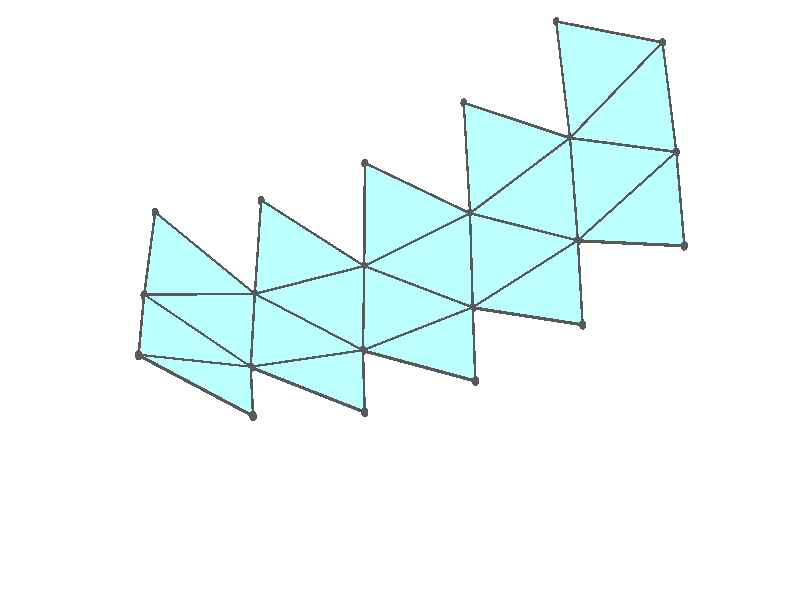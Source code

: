 #version 3.7;
global_settings{assumed_gamma 1.0}
camera{perspective location <18.750000000000000000000000, 10.825317547305481014063844, 12.499999999999996447286321> right <0.133333333333333331482962, -0.230940107675850353485814, -0.000000000000000000000000> up <-0.064951905283832905846353, -0.037499999999999998612221, 0.129903810567665811692706> direction <0.750000000000000111022302, 0.433012701892219298294151, 0.499999999999999944488849> sky <-0.433012701892219298294151, -0.249999999999999944488849, 0.866025403784438707610605> look_at <18.000000000000000000000000, 10.392304845413262270881205, 11.999999999999996447286321>}
light_source{<18.750000000000000000000000, 10.825317547305481014063844, 12.499999999999996447286321> rgb<1.0,1.0,1.0>}
background{rgb<1,1,1>}
union{union{object{union{sphere{<-0.303530999103342913336689, 0.525731112119133481286326, -0.056042404848235527481393>,0.029999999999999998889777}sphere{<-0.303530999103343301914748, -0.525731112119133370264024, -0.056042404848235527481393>,0.029999999999999998889777}sphere{<0.607061998206686048717984, -0.000000000000000148687307, -0.056042404848235527481393>,0.029999999999999998889777}} pigment{rgb<0.1,0.1,0.1>}}object{union{cylinder{<-0.303530999103342913336689, 0.525731112119133481286326, -0.056042404848235527481393>,<-0.303530999103343301914748, -0.525731112119133370264024, -0.056042404848235527481393>,0.010000000000000000208167}cylinder{<-0.303530999103343301914748, -0.525731112119133370264024, -0.056042404848235527481393>,<0.607061998206686048717984, -0.000000000000000148687307, -0.056042404848235527481393>,0.010000000000000000208167}cylinder{<0.607061998206686048717984, -0.000000000000000148687307, -0.056042404848235527481393>,<-0.303530999103342913336689, 0.525731112119133481286326, -0.056042404848235527481393>,0.010000000000000000208167}} pigment{rgb<0.1,0.1,0.1>}}object{polygon{3.000000000000000000000000,<-0.303530999103342913336689, 0.525731112119133481286326, -0.056042404848235527481393>,<-0.303530999103343301914748, -0.525731112119133370264024, -0.056042404848235527481393>,<0.607061998206686048717984, -0.000000000000000148687307, -0.056042404848235527481393>} pigment{rgbft<0.5,1.0,1.0,0.1,0.1>}}}union{object{union{sphere{<-0.303530999103342968847841, 0.525731112119133481286326, -0.056042404848236110348481>,0.029999999999999998889777}sphere{<-0.303530999103343357425899, -0.525731112119133370264024, -0.056042404848236110348481>,0.029999999999999998889777}sphere{<-1.208905025402571942194641, 0.000000000000000528626488, 0.041309941054605531229882>,0.029999999999999998889777}} pigment{rgb<0.1,0.1,0.1>}}object{union{cylinder{<-0.303530999103342968847841, 0.525731112119133481286326, -0.056042404848236110348481>,<-0.303530999103343357425899, -0.525731112119133370264024, -0.056042404848236110348481>,0.010000000000000000208167}cylinder{<-0.303530999103343357425899, -0.525731112119133370264024, -0.056042404848236110348481>,<-1.208905025402571942194641, 0.000000000000000528626488, 0.041309941054605531229882>,0.010000000000000000208167}cylinder{<-1.208905025402571942194641, 0.000000000000000528626488, 0.041309941054605531229882>,<-0.303530999103342968847841, 0.525731112119133481286326, -0.056042404848236110348481>,0.010000000000000000208167}} pigment{rgb<0.1,0.1,0.1>}}object{polygon{3.000000000000000000000000,<-0.303530999103342968847841, 0.525731112119133481286326, -0.056042404848236110348481>,<-0.303530999103343357425899, -0.525731112119133370264024, -0.056042404848236110348481>,<-1.208905025402571942194641, 0.000000000000000528626488, 0.041309941054605531229882>} pigment{rgbft<0.5,1.0,1.0,0.1,0.1>}}}union{object{union{sphere{<-0.303530999103343024358992, 0.525731112119133703330931, -0.056042404848235943815027>,0.029999999999999998889777}sphere{<-1.195902465876683251622126, 1.046942462761300207674253, 0.137825339376143801706220>,0.029999999999999998889777}sphere{<-1.208905025402572386283850, 0.000000000000000444089210, 0.041309941054605670007760>,0.029999999999999998889777}} pigment{rgb<0.1,0.1,0.1>}}object{union{cylinder{<-0.303530999103343024358992, 0.525731112119133703330931, -0.056042404848235943815027>,<-1.195902465876683251622126, 1.046942462761300207674253, 0.137825339376143801706220>,0.010000000000000000208167}cylinder{<-1.195902465876683251622126, 1.046942462761300207674253, 0.137825339376143801706220>,<-1.208905025402572386283850, 0.000000000000000444089210, 0.041309941054605670007760>,0.010000000000000000208167}cylinder{<-1.208905025402572386283850, 0.000000000000000444089210, 0.041309941054605670007760>,<-0.303530999103343024358992, 0.525731112119133703330931, -0.056042404848235943815027>,0.010000000000000000208167}} pigment{rgb<0.1,0.1,0.1>}}object{polygon{3.000000000000000000000000,<-0.303530999103343024358992, 0.525731112119133703330931, -0.056042404848235943815027>,<-1.195902465876683251622126, 1.046942462761300207674253, 0.137825339376143801706220>,<-1.208905025402572386283850, 0.000000000000000444089210, 0.041309941054605670007760>} pigment{rgbft<0.5,1.0,1.0,0.1,0.1>}}}union{object{union{sphere{<-2.080602128403154171820688, 0.512210684517013792316220, 0.330026383757632491011691>,0.029999999999999998889777}sphere{<-1.195902465876683251622126, 1.046942462761300429718858, 0.137825339376143829461796>,0.029999999999999998889777}sphere{<-1.208905025402571942194641, 0.000000000000000447558657, 0.041309941054605670007760>,0.029999999999999998889777}} pigment{rgb<0.1,0.1,0.1>}}object{union{cylinder{<-2.080602128403154171820688, 0.512210684517013792316220, 0.330026383757632491011691>,<-1.195902465876683251622126, 1.046942462761300429718858, 0.137825339376143829461796>,0.010000000000000000208167}cylinder{<-1.195902465876683251622126, 1.046942462761300429718858, 0.137825339376143829461796>,<-1.208905025402571942194641, 0.000000000000000447558657, 0.041309941054605670007760>,0.010000000000000000208167}cylinder{<-1.208905025402571942194641, 0.000000000000000447558657, 0.041309941054605670007760>,<-2.080602128403154171820688, 0.512210684517013792316220, 0.330026383757632491011691>,0.010000000000000000208167}} pigment{rgb<0.1,0.1,0.1>}}object{polygon{3.000000000000000000000000,<-2.080602128403154171820688, 0.512210684517013792316220, 0.330026383757632491011691>,<-1.195902465876683251622126, 1.046942462761300429718858, 0.137825339376143829461796>,<-1.208905025402571942194641, 0.000000000000000447558657, 0.041309941054605670007760>} pigment{rgbft<0.5,1.0,1.0,0.1,0.1>}}}union{object{union{sphere{<-2.080602128403153727731478, 0.512210684517013792316220, 0.330026383757632602033993>,0.029999999999999998889777}sphere{<-1.195902465876683251622126, 1.046942462761300429718858, 0.137825339376143940484098>,0.029999999999999998889777}sphere{<-2.039431140372736983579216, 1.545748956106601124105282, 0.518908357233907269190354>,0.029999999999999998889777}} pigment{rgb<0.1,0.1,0.1>}}object{union{cylinder{<-2.080602128403153727731478, 0.512210684517013792316220, 0.330026383757632602033993>,<-1.195902465876683251622126, 1.046942462761300429718858, 0.137825339376143940484098>,0.010000000000000000208167}cylinder{<-1.195902465876683251622126, 1.046942462761300429718858, 0.137825339376143940484098>,<-2.039431140372736983579216, 1.545748956106601124105282, 0.518908357233907269190354>,0.010000000000000000208167}cylinder{<-2.039431140372736983579216, 1.545748956106601124105282, 0.518908357233907269190354>,<-2.080602128403153727731478, 0.512210684517013792316220, 0.330026383757632602033993>,0.010000000000000000208167}} pigment{rgb<0.1,0.1,0.1>}}object{polygon{3.000000000000000000000000,<-2.080602128403153727731478, 0.512210684517013792316220, 0.330026383757632602033993>,<-1.195902465876683251622126, 1.046942462761300429718858, 0.137825339376143940484098>,<-2.039431140372736983579216, 1.545748956106601124105282, 0.518908357233907269190354>} pigment{rgbft<0.5,1.0,1.0,0.1,0.1>}}}union{object{union{sphere{<-2.080602128403154171820688, 0.512210684517013903338523, 0.330026383757632713056296>,0.029999999999999998889777}sphere{<-2.888710476381002312251667, 0.993324698778561110401597, 0.800199769020703555177931>,0.029999999999999998889777}sphere{<-2.039431140372736983579216, 1.545748956106601346149887, 0.518908357233907491234959>,0.029999999999999998889777}} pigment{rgb<0.1,0.1,0.1>}}object{union{cylinder{<-2.080602128403154171820688, 0.512210684517013903338523, 0.330026383757632713056296>,<-2.888710476381002312251667, 0.993324698778561110401597, 0.800199769020703555177931>,0.010000000000000000208167}cylinder{<-2.888710476381002312251667, 0.993324698778561110401597, 0.800199769020703555177931>,<-2.039431140372736983579216, 1.545748956106601346149887, 0.518908357233907491234959>,0.010000000000000000208167}cylinder{<-2.039431140372736983579216, 1.545748956106601346149887, 0.518908357233907491234959>,<-2.080602128403154171820688, 0.512210684517013903338523, 0.330026383757632713056296>,0.010000000000000000208167}} pigment{rgb<0.1,0.1,0.1>}}object{polygon{3.000000000000000000000000,<-2.080602128403154171820688, 0.512210684517013903338523, 0.330026383757632713056296>,<-2.888710476381002312251667, 0.993324698778561110401597, 0.800199769020703555177931>,<-2.039431140372736983579216, 1.545748956106601346149887, 0.518908357233907491234959>} pigment{rgbft<0.5,1.0,1.0,0.1,0.1>}}}union{object{union{sphere{<0.604452512701285415985808, -1.046942462761299097451229, 0.041309941054605725518911>,0.029999999999999998889777}sphere{<-0.303530999103343357425899, -0.525731112119133370264024, -0.056042404848235832792724>,0.029999999999999998889777}sphere{<0.607061998206686048717984, 0.000000000000000000000000, -0.056042404848235832792724>,0.029999999999999998889777}} pigment{rgb<0.1,0.1,0.1>}}object{union{cylinder{<0.604452512701285415985808, -1.046942462761299097451229, 0.041309941054605725518911>,<-0.303530999103343357425899, -0.525731112119133370264024, -0.056042404848235832792724>,0.010000000000000000208167}cylinder{<-0.303530999103343357425899, -0.525731112119133370264024, -0.056042404848235832792724>,<0.607061998206686048717984, 0.000000000000000000000000, -0.056042404848235832792724>,0.010000000000000000208167}cylinder{<0.607061998206686048717984, 0.000000000000000000000000, -0.056042404848235832792724>,<0.604452512701285415985808, -1.046942462761299097451229, 0.041309941054605725518911>,0.010000000000000000208167}} pigment{rgb<0.1,0.1,0.1>}}object{polygon{3.000000000000000000000000,<0.604452512701285415985808, -1.046942462761299097451229, 0.041309941054605725518911>,<-0.303530999103343357425899, -0.525731112119133370264024, -0.056042404848235832792724>,<0.607061998206686048717984, 0.000000000000000000000000, -0.056042404848235832792724>} pigment{rgbft<0.5,1.0,1.0,0.1,0.1>}}}union{object{union{sphere{<0.604452512701285527008110, -1.046942462761299319495834, 0.041309941054605919807940>,0.029999999999999998889777}sphere{<1.504630001990270304901287, -0.512210684517012015959381, 0.137825339376144051506401>,0.029999999999999998889777}sphere{<0.607061998206686270762589, 0.000000000000000079797280, -0.056042404848235610748119>,0.029999999999999998889777}} pigment{rgb<0.1,0.1,0.1>}}object{union{cylinder{<0.604452512701285527008110, -1.046942462761299319495834, 0.041309941054605919807940>,<1.504630001990270304901287, -0.512210684517012015959381, 0.137825339376144051506401>,0.010000000000000000208167}cylinder{<1.504630001990270304901287, -0.512210684517012015959381, 0.137825339376144051506401>,<0.607061998206686270762589, 0.000000000000000079797280, -0.056042404848235610748119>,0.010000000000000000208167}cylinder{<0.607061998206686270762589, 0.000000000000000079797280, -0.056042404848235610748119>,<0.604452512701285527008110, -1.046942462761299319495834, 0.041309941054605919807940>,0.010000000000000000208167}} pigment{rgb<0.1,0.1,0.1>}}object{polygon{3.000000000000000000000000,<0.604452512701285527008110, -1.046942462761299319495834, 0.041309941054605919807940>,<1.504630001990270304901287, -0.512210684517012015959381, 0.137825339376144051506401>,<0.607061998206686270762589, 0.000000000000000079797280, -0.056042404848235610748119>} pigment{rgbft<0.5,1.0,1.0,0.1,0.1>}}}union{object{union{sphere{<0.604452512701285749052715, -1.046942462761299541540438, 0.041309941054606336141575>,0.029999999999999998889777}sphere{<1.504630001990270304901287, -0.512210684517012015959381, 0.137825339376144384573308>,0.029999999999999998889777}sphere{<1.483888529083125629171036, -1.545748956106598903659233, 0.330026383757632935100901>,0.029999999999999998889777}} pigment{rgb<0.1,0.1,0.1>}}object{union{cylinder{<0.604452512701285749052715, -1.046942462761299541540438, 0.041309941054606336141575>,<1.504630001990270304901287, -0.512210684517012015959381, 0.137825339376144384573308>,0.010000000000000000208167}cylinder{<1.504630001990270304901287, -0.512210684517012015959381, 0.137825339376144384573308>,<1.483888529083125629171036, -1.545748956106598903659233, 0.330026383757632935100901>,0.010000000000000000208167}cylinder{<1.483888529083125629171036, -1.545748956106598903659233, 0.330026383757632935100901>,<0.604452512701285749052715, -1.046942462761299541540438, 0.041309941054606336141575>,0.010000000000000000208167}} pigment{rgb<0.1,0.1,0.1>}}object{polygon{3.000000000000000000000000,<0.604452512701285749052715, -1.046942462761299541540438, 0.041309941054606336141575>,<1.504630001990270304901287, -0.512210684517012015959381, 0.137825339376144384573308>,<1.483888529083125629171036, -1.545748956106598903659233, 0.330026383757632935100901>} pigment{rgbft<0.5,1.0,1.0,0.1,0.1>}}}union{object{union{sphere{<2.358373434047960515158593, -0.993324698778559000977850, 0.518908357233907491234959>,0.029999999999999998889777}sphere{<1.504630001990270526945892, -0.512210684517012126981683, 0.137825339376144828662518>,0.029999999999999998889777}sphere{<1.483888529083125851215641, -1.545748956106598459570023, 0.330026383757633268167808>,0.029999999999999998889777}} pigment{rgb<0.1,0.1,0.1>}}object{union{cylinder{<2.358373434047960515158593, -0.993324698778559000977850, 0.518908357233907491234959>,<1.504630001990270526945892, -0.512210684517012126981683, 0.137825339376144828662518>,0.010000000000000000208167}cylinder{<1.504630001990270526945892, -0.512210684517012126981683, 0.137825339376144828662518>,<1.483888529083125851215641, -1.545748956106598459570023, 0.330026383757633268167808>,0.010000000000000000208167}cylinder{<1.483888529083125851215641, -1.545748956106598459570023, 0.330026383757633268167808>,<2.358373434047960515158593, -0.993324698778559000977850, 0.518908357233907491234959>,0.010000000000000000208167}} pigment{rgb<0.1,0.1,0.1>}}object{polygon{3.000000000000000000000000,<2.358373434047960515158593, -0.993324698778559000977850, 0.518908357233907491234959>,<1.504630001990270526945892, -0.512210684517012126981683, 0.137825339376144828662518>,<1.483888529083125851215641, -1.545748956106598459570023, 0.330026383757633268167808>} pigment{rgbft<0.5,1.0,1.0,0.1,0.1>}}}union{object{union{sphere{<-0.303530999103342913336689, 0.525731112119133592308629, -0.056042404848235846670512>,0.029999999999999998889777}sphere{<0.604452512701285971097320, 1.046942462761299097451229, 0.041309941054605739396699>,0.029999999999999998889777}sphere{<0.607061998206686048717984, -0.000000000000000222044605, -0.056042404848235832792724>,0.029999999999999998889777}} pigment{rgb<0.1,0.1,0.1>}}object{union{cylinder{<-0.303530999103342913336689, 0.525731112119133592308629, -0.056042404848235846670512>,<0.604452512701285971097320, 1.046942462761299097451229, 0.041309941054605739396699>,0.010000000000000000208167}cylinder{<0.604452512701285971097320, 1.046942462761299097451229, 0.041309941054605739396699>,<0.607061998206686048717984, -0.000000000000000222044605, -0.056042404848235832792724>,0.010000000000000000208167}cylinder{<0.607061998206686048717984, -0.000000000000000222044605, -0.056042404848235832792724>,<-0.303530999103342913336689, 0.525731112119133592308629, -0.056042404848235846670512>,0.010000000000000000208167}} pigment{rgb<0.1,0.1,0.1>}}object{polygon{3.000000000000000000000000,<-0.303530999103342913336689, 0.525731112119133592308629, -0.056042404848235846670512>,<0.604452512701285971097320, 1.046942462761299097451229, 0.041309941054605739396699>,<0.607061998206686048717984, -0.000000000000000222044605, -0.056042404848235832792724>} pigment{rgbft<0.5,1.0,1.0,0.1,0.1>}}}union{object{union{sphere{<-1.195902465876684139800545, -1.046942462761298431317414, 0.137825339376143718439494>,0.029999999999999998889777}sphere{<-0.303530999103343468448202, -0.525731112119133592308629, -0.056042404848235943815027>,0.029999999999999998889777}sphere{<-1.208905025402571942194641, 0.000000000000000666133815, 0.041309941054605670007760>,0.029999999999999998889777}} pigment{rgb<0.1,0.1,0.1>}}object{union{cylinder{<-1.195902465876684139800545, -1.046942462761298431317414, 0.137825339376143718439494>,<-0.303530999103343468448202, -0.525731112119133592308629, -0.056042404848235943815027>,0.010000000000000000208167}cylinder{<-0.303530999103343468448202, -0.525731112119133592308629, -0.056042404848235943815027>,<-1.208905025402571942194641, 0.000000000000000666133815, 0.041309941054605670007760>,0.010000000000000000208167}cylinder{<-1.208905025402571942194641, 0.000000000000000666133815, 0.041309941054605670007760>,<-1.195902465876684139800545, -1.046942462761298431317414, 0.137825339376143718439494>,0.010000000000000000208167}} pigment{rgb<0.1,0.1,0.1>}}object{polygon{3.000000000000000000000000,<-1.195902465876684139800545, -1.046942462761298431317414, 0.137825339376143718439494>,<-0.303530999103343468448202, -0.525731112119133592308629, -0.056042404848235943815027>,<-1.208905025402571942194641, 0.000000000000000666133815, 0.041309941054605670007760>} pigment{rgbft<0.5,1.0,1.0,0.1,0.1>}}}union{object{union{sphere{<-0.303530999103342968847841, 0.525731112119133703330931, -0.056042404848235957692815>,0.029999999999999998889777}sphere{<-1.195902465876683251622126, 1.046942462761299985629648, 0.137825339376143773950645>,0.029999999999999998889777}sphere{<-0.277637664319783039612588, 1.559153147278311113410609, 0.136158639533252467934688>,0.029999999999999998889777}} pigment{rgb<0.1,0.1,0.1>}}object{union{cylinder{<-0.303530999103342968847841, 0.525731112119133703330931, -0.056042404848235957692815>,<-1.195902465876683251622126, 1.046942462761299985629648, 0.137825339376143773950645>,0.010000000000000000208167}cylinder{<-1.195902465876683251622126, 1.046942462761299985629648, 0.137825339376143773950645>,<-0.277637664319783039612588, 1.559153147278311113410609, 0.136158639533252467934688>,0.010000000000000000208167}cylinder{<-0.277637664319783039612588, 1.559153147278311113410609, 0.136158639533252467934688>,<-0.303530999103342968847841, 0.525731112119133703330931, -0.056042404848235957692815>,0.010000000000000000208167}} pigment{rgb<0.1,0.1,0.1>}}object{polygon{3.000000000000000000000000,<-0.303530999103342968847841, 0.525731112119133703330931, -0.056042404848235957692815>,<-1.195902465876683251622126, 1.046942462761299985629648, 0.137825339376143773950645>,<-0.277637664319783039612588, 1.559153147278311113410609, 0.136158639533252467934688>} pigment{rgbft<0.5,1.0,1.0,0.1,0.1>}}}union{object{union{sphere{<-2.080602128403154171820688, 0.512210684517014014360825, 0.330026383757632879589750>,0.029999999999999998889777}sphere{<-2.065324475156298689171308, -0.539135303290843248547048, 0.326707312852419273774274>,0.029999999999999998889777}sphere{<-1.208905025402571720150036, 0.000000000000000444089210, 0.041309941054606169608121>,0.029999999999999998889777}} pigment{rgb<0.1,0.1,0.1>}}object{union{cylinder{<-2.080602128403154171820688, 0.512210684517014014360825, 0.330026383757632879589750>,<-2.065324475156298689171308, -0.539135303290843248547048, 0.326707312852419273774274>,0.010000000000000000208167}cylinder{<-2.065324475156298689171308, -0.539135303290843248547048, 0.326707312852419273774274>,<-1.208905025402571720150036, 0.000000000000000444089210, 0.041309941054606169608121>,0.010000000000000000208167}cylinder{<-1.208905025402571720150036, 0.000000000000000444089210, 0.041309941054606169608121>,<-2.080602128403154171820688, 0.512210684517014014360825, 0.330026383757632879589750>,0.010000000000000000208167}} pigment{rgb<0.1,0.1,0.1>}}object{polygon{3.000000000000000000000000,<-2.080602128403154171820688, 0.512210684517014014360825, 0.330026383757632879589750>,<-2.065324475156298689171308, -0.539135303290843248547048, 0.326707312852419273774274>,<-1.208905025402571720150036, 0.000000000000000444089210, 0.041309941054606169608121>} pigment{rgbft<0.5,1.0,1.0,0.1,0.1>}}}union{object{union{sphere{<-1.126917000328046647439351, 2.058191114188538506368786, 0.417450051320049531078382>,0.029999999999999998889777}sphere{<-1.195902465876683251622126, 1.046942462761300651763463, 0.137825339376144273551006>,0.029999999999999998889777}sphere{<-2.039431140372736095400796, 1.545748956106600902060677, 0.518908357233907491234959>,0.029999999999999998889777}} pigment{rgb<0.1,0.1,0.1>}}object{union{cylinder{<-1.126917000328046647439351, 2.058191114188538506368786, 0.417450051320049531078382>,<-1.195902465876683251622126, 1.046942462761300651763463, 0.137825339376144273551006>,0.010000000000000000208167}cylinder{<-1.195902465876683251622126, 1.046942462761300651763463, 0.137825339376144273551006>,<-2.039431140372736095400796, 1.545748956106600902060677, 0.518908357233907491234959>,0.010000000000000000208167}cylinder{<-2.039431140372736095400796, 1.545748956106600902060677, 0.518908357233907491234959>,<-1.126917000328046647439351, 2.058191114188538506368786, 0.417450051320049531078382>,0.010000000000000000208167}} pigment{rgb<0.1,0.1,0.1>}}object{polygon{3.000000000000000000000000,<-1.126917000328046647439351, 2.058191114188538506368786, 0.417450051320049531078382>,<-1.195902465876683251622126, 1.046942462761300651763463, 0.137825339376144273551006>,<-2.039431140372736095400796, 1.545748956106600902060677, 0.518908357233907491234959>} pigment{rgbft<0.5,1.0,1.0,0.1,0.1>}}}union{object{union{sphere{<-2.080602128403154615909898, 0.512210684517013792316220, 0.330026383757631935900179>,0.029999999999999998889777}sphere{<-2.888710476381003200430087, 0.993324698778561110401597, 0.800199769020703000066419>,0.029999999999999998889777}sphere{<-2.887159800883496885148816, -0.053156806853621452191305, 0.697989873338396682456164>,0.029999999999999998889777}} pigment{rgb<0.1,0.1,0.1>}}object{union{cylinder{<-2.080602128403154615909898, 0.512210684517013792316220, 0.330026383757631935900179>,<-2.888710476381003200430087, 0.993324698778561110401597, 0.800199769020703000066419>,0.010000000000000000208167}cylinder{<-2.888710476381003200430087, 0.993324698778561110401597, 0.800199769020703000066419>,<-2.887159800883496885148816, -0.053156806853621452191305, 0.697989873338396682456164>,0.010000000000000000208167}cylinder{<-2.887159800883496885148816, -0.053156806853621452191305, 0.697989873338396682456164>,<-2.080602128403154615909898, 0.512210684517013792316220, 0.330026383757631935900179>,0.010000000000000000208167}} pigment{rgb<0.1,0.1,0.1>}}object{polygon{3.000000000000000000000000,<-2.080602128403154615909898, 0.512210684517013792316220, 0.330026383757631935900179>,<-2.888710476381003200430087, 0.993324698778561110401597, 0.800199769020703000066419>,<-2.887159800883496885148816, -0.053156806853621452191305, 0.697989873338396682456164>} pigment{rgbft<0.5,1.0,1.0,0.1,0.1>}}}union{object{union{sphere{<0.604452512701285304963505, -1.046942462761299097451229, 0.041309941054605808785638>,0.029999999999999998889777}sphere{<-0.303530999103343468448202, -0.525731112119133592308629, -0.056042404848235749525998>,0.029999999999999998889777}sphere{<-0.308727536113586886745708, -1.559153147278310669321399, 0.137825339376144051506401>,0.029999999999999998889777}} pigment{rgb<0.1,0.1,0.1>}}object{union{cylinder{<0.604452512701285304963505, -1.046942462761299097451229, 0.041309941054605808785638>,<-0.303530999103343468448202, -0.525731112119133592308629, -0.056042404848235749525998>,0.010000000000000000208167}cylinder{<-0.303530999103343468448202, -0.525731112119133592308629, -0.056042404848235749525998>,<-0.308727536113586886745708, -1.559153147278310669321399, 0.137825339376144051506401>,0.010000000000000000208167}cylinder{<-0.308727536113586886745708, -1.559153147278310669321399, 0.137825339376144051506401>,<0.604452512701285304963505, -1.046942462761299097451229, 0.041309941054605808785638>,0.010000000000000000208167}} pigment{rgb<0.1,0.1,0.1>}}object{polygon{3.000000000000000000000000,<0.604452512701285304963505, -1.046942462761299097451229, 0.041309941054605808785638>,<-0.303530999103343468448202, -0.525731112119133592308629, -0.056042404848235749525998>,<-0.308727536113586886745708, -1.559153147278310669321399, 0.137825339376144051506401>} pigment{rgbft<0.5,1.0,1.0,0.1,0.1>}}}union{object{union{sphere{<1.489085066093370768314230, 0.539135303290844802859283, 0.136158639533252773246019>,0.029999999999999998889777}sphere{<1.504630001990270526945892, -0.512210684517012238003986, 0.137825339376143829461796>,0.029999999999999998889777}sphere{<0.607061998206686381784891, 0.000000000000000222044605, -0.056042404848235818914937>,0.029999999999999998889777}} pigment{rgb<0.1,0.1,0.1>}}object{union{cylinder{<1.489085066093370768314230, 0.539135303290844802859283, 0.136158639533252773246019>,<1.504630001990270526945892, -0.512210684517012238003986, 0.137825339376143829461796>,0.010000000000000000208167}cylinder{<1.504630001990270526945892, -0.512210684517012238003986, 0.137825339376143829461796>,<0.607061998206686381784891, 0.000000000000000222044605, -0.056042404848235818914937>,0.010000000000000000208167}cylinder{<0.607061998206686381784891, 0.000000000000000222044605, -0.056042404848235818914937>,<1.489085066093370768314230, 0.539135303290844802859283, 0.136158639533252773246019>,0.010000000000000000208167}} pigment{rgb<0.1,0.1,0.1>}}object{polygon{3.000000000000000000000000,<1.489085066093370768314230, 0.539135303290844802859283, 0.136158639533252773246019>,<1.504630001990270526945892, -0.512210684517012238003986, 0.137825339376143829461796>,<0.607061998206686381784891, 0.000000000000000222044605, -0.056042404848235818914937>} pigment{rgbft<0.5,1.0,1.0,0.1,0.1>}}}union{object{union{sphere{<0.604452512701285527008110, -1.046942462761299541540438, 0.041309941054606280630423>,0.029999999999999998889777}sphere{<0.565757368851247499641488, -2.058191114188538506368786, 0.326707312852418718662761>,0.029999999999999998889777}sphere{<1.483888529083125629171036, -1.545748956106599125703838, 0.330026383757632824078598>,0.029999999999999998889777}} pigment{rgb<0.1,0.1,0.1>}}object{union{cylinder{<0.604452512701285527008110, -1.046942462761299541540438, 0.041309941054606280630423>,<0.565757368851247499641488, -2.058191114188538506368786, 0.326707312852418718662761>,0.010000000000000000208167}cylinder{<0.565757368851247499641488, -2.058191114188538506368786, 0.326707312852418718662761>,<1.483888529083125629171036, -1.545748956106599125703838, 0.330026383757632824078598>,0.010000000000000000208167}cylinder{<1.483888529083125629171036, -1.545748956106599125703838, 0.330026383757632824078598>,<0.604452512701285527008110, -1.046942462761299541540438, 0.041309941054606280630423>,0.010000000000000000208167}} pigment{rgb<0.1,0.1,0.1>}}object{polygon{3.000000000000000000000000,<0.604452512701285527008110, -1.046942462761299541540438, 0.041309941054606280630423>,<0.565757368851247499641488, -2.058191114188538506368786, 0.326707312852418718662761>,<1.483888529083125629171036, -1.545748956106599125703838, 0.330026383757632824078598>} pigment{rgbft<0.5,1.0,1.0,0.1,0.1>}}}union{object{union{sphere{<2.358373434047960515158593, -0.993324698778558778933245, 0.518908357233907602257261>,0.029999999999999998889777}sphere{<1.504630001990270526945892, -0.512210684517012015959381, 0.137825339376144995195972>,0.029999999999999998889777}sphere{<2.345904290894695876090736, 0.053156806853622673436632, 0.417450051320049642100685>,0.029999999999999998889777}} pigment{rgb<0.1,0.1,0.1>}}object{union{cylinder{<2.358373434047960515158593, -0.993324698778558778933245, 0.518908357233907602257261>,<1.504630001990270526945892, -0.512210684517012015959381, 0.137825339376144995195972>,0.010000000000000000208167}cylinder{<1.504630001990270526945892, -0.512210684517012015959381, 0.137825339376144995195972>,<2.345904290894695876090736, 0.053156806853622673436632, 0.417450051320049642100685>,0.010000000000000000208167}cylinder{<2.345904290894695876090736, 0.053156806853622673436632, 0.417450051320049642100685>,<2.358373434047960515158593, -0.993324698778558778933245, 0.518908357233907602257261>,0.010000000000000000208167}} pigment{rgb<0.1,0.1,0.1>}}object{polygon{3.000000000000000000000000,<2.358373434047960515158593, -0.993324698778558778933245, 0.518908357233907602257261>,<1.504630001990270526945892, -0.512210684517012015959381, 0.137825339376144995195972>,<2.345904290894695876090736, 0.053156806853622673436632, 0.417450051320049642100685>} pigment{rgbft<0.5,1.0,1.0,0.1,0.1>}}}}
